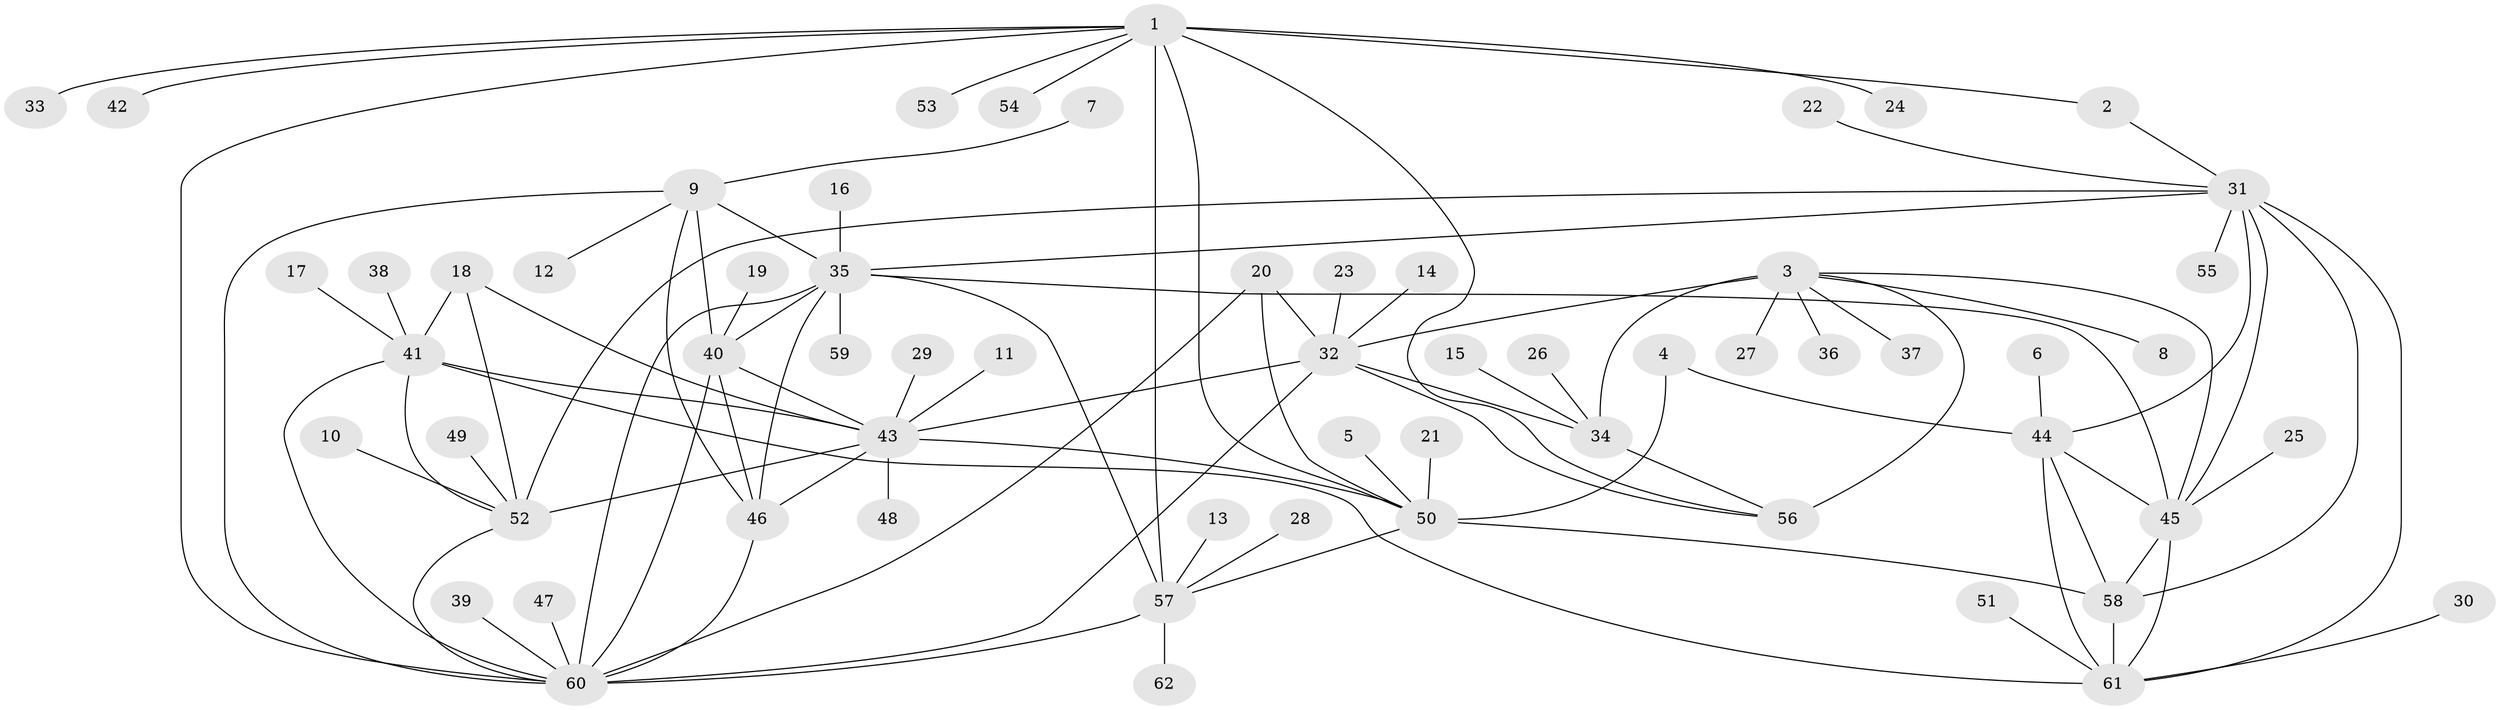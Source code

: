 // original degree distribution, {11: 0.02459016393442623, 6: 0.06557377049180328, 10: 0.040983606557377046, 12: 0.01639344262295082, 7: 0.040983606557377046, 9: 0.02459016393442623, 8: 0.03278688524590164, 2: 0.12295081967213115, 1: 0.5573770491803278, 3: 0.04918032786885246, 5: 0.00819672131147541, 4: 0.01639344262295082}
// Generated by graph-tools (version 1.1) at 2025/50/03/09/25 03:50:31]
// undirected, 62 vertices, 97 edges
graph export_dot {
graph [start="1"]
  node [color=gray90,style=filled];
  1;
  2;
  3;
  4;
  5;
  6;
  7;
  8;
  9;
  10;
  11;
  12;
  13;
  14;
  15;
  16;
  17;
  18;
  19;
  20;
  21;
  22;
  23;
  24;
  25;
  26;
  27;
  28;
  29;
  30;
  31;
  32;
  33;
  34;
  35;
  36;
  37;
  38;
  39;
  40;
  41;
  42;
  43;
  44;
  45;
  46;
  47;
  48;
  49;
  50;
  51;
  52;
  53;
  54;
  55;
  56;
  57;
  58;
  59;
  60;
  61;
  62;
  1 -- 2 [weight=1.0];
  1 -- 24 [weight=1.0];
  1 -- 33 [weight=1.0];
  1 -- 42 [weight=1.0];
  1 -- 50 [weight=4.0];
  1 -- 53 [weight=1.0];
  1 -- 54 [weight=1.0];
  1 -- 56 [weight=1.0];
  1 -- 57 [weight=4.0];
  1 -- 60 [weight=2.0];
  2 -- 31 [weight=1.0];
  3 -- 8 [weight=1.0];
  3 -- 27 [weight=1.0];
  3 -- 32 [weight=3.0];
  3 -- 34 [weight=3.0];
  3 -- 36 [weight=1.0];
  3 -- 37 [weight=1.0];
  3 -- 45 [weight=1.0];
  3 -- 56 [weight=3.0];
  4 -- 44 [weight=1.0];
  4 -- 50 [weight=1.0];
  5 -- 50 [weight=1.0];
  6 -- 44 [weight=1.0];
  7 -- 9 [weight=1.0];
  9 -- 12 [weight=1.0];
  9 -- 35 [weight=1.0];
  9 -- 40 [weight=2.0];
  9 -- 46 [weight=1.0];
  9 -- 60 [weight=1.0];
  10 -- 52 [weight=1.0];
  11 -- 43 [weight=1.0];
  13 -- 57 [weight=1.0];
  14 -- 32 [weight=1.0];
  15 -- 34 [weight=1.0];
  16 -- 35 [weight=1.0];
  17 -- 41 [weight=1.0];
  18 -- 41 [weight=1.0];
  18 -- 43 [weight=3.0];
  18 -- 52 [weight=1.0];
  19 -- 40 [weight=1.0];
  20 -- 32 [weight=1.0];
  20 -- 50 [weight=1.0];
  20 -- 60 [weight=1.0];
  21 -- 50 [weight=1.0];
  22 -- 31 [weight=1.0];
  23 -- 32 [weight=1.0];
  25 -- 45 [weight=1.0];
  26 -- 34 [weight=1.0];
  28 -- 57 [weight=1.0];
  29 -- 43 [weight=1.0];
  30 -- 61 [weight=1.0];
  31 -- 35 [weight=1.0];
  31 -- 44 [weight=1.0];
  31 -- 45 [weight=1.0];
  31 -- 52 [weight=1.0];
  31 -- 55 [weight=1.0];
  31 -- 58 [weight=2.0];
  31 -- 61 [weight=1.0];
  32 -- 34 [weight=1.0];
  32 -- 43 [weight=1.0];
  32 -- 56 [weight=1.0];
  32 -- 60 [weight=1.0];
  34 -- 56 [weight=1.0];
  35 -- 40 [weight=2.0];
  35 -- 45 [weight=1.0];
  35 -- 46 [weight=1.0];
  35 -- 57 [weight=1.0];
  35 -- 59 [weight=1.0];
  35 -- 60 [weight=1.0];
  38 -- 41 [weight=1.0];
  39 -- 60 [weight=1.0];
  40 -- 43 [weight=1.0];
  40 -- 46 [weight=2.0];
  40 -- 60 [weight=2.0];
  41 -- 43 [weight=3.0];
  41 -- 52 [weight=1.0];
  41 -- 60 [weight=1.0];
  41 -- 61 [weight=1.0];
  43 -- 46 [weight=1.0];
  43 -- 48 [weight=1.0];
  43 -- 50 [weight=1.0];
  43 -- 52 [weight=3.0];
  44 -- 45 [weight=1.0];
  44 -- 58 [weight=2.0];
  44 -- 61 [weight=1.0];
  45 -- 58 [weight=2.0];
  45 -- 61 [weight=1.0];
  46 -- 60 [weight=1.0];
  47 -- 60 [weight=1.0];
  49 -- 52 [weight=1.0];
  50 -- 57 [weight=1.0];
  50 -- 58 [weight=1.0];
  51 -- 61 [weight=1.0];
  52 -- 60 [weight=1.0];
  57 -- 60 [weight=1.0];
  57 -- 62 [weight=1.0];
  58 -- 61 [weight=2.0];
}

